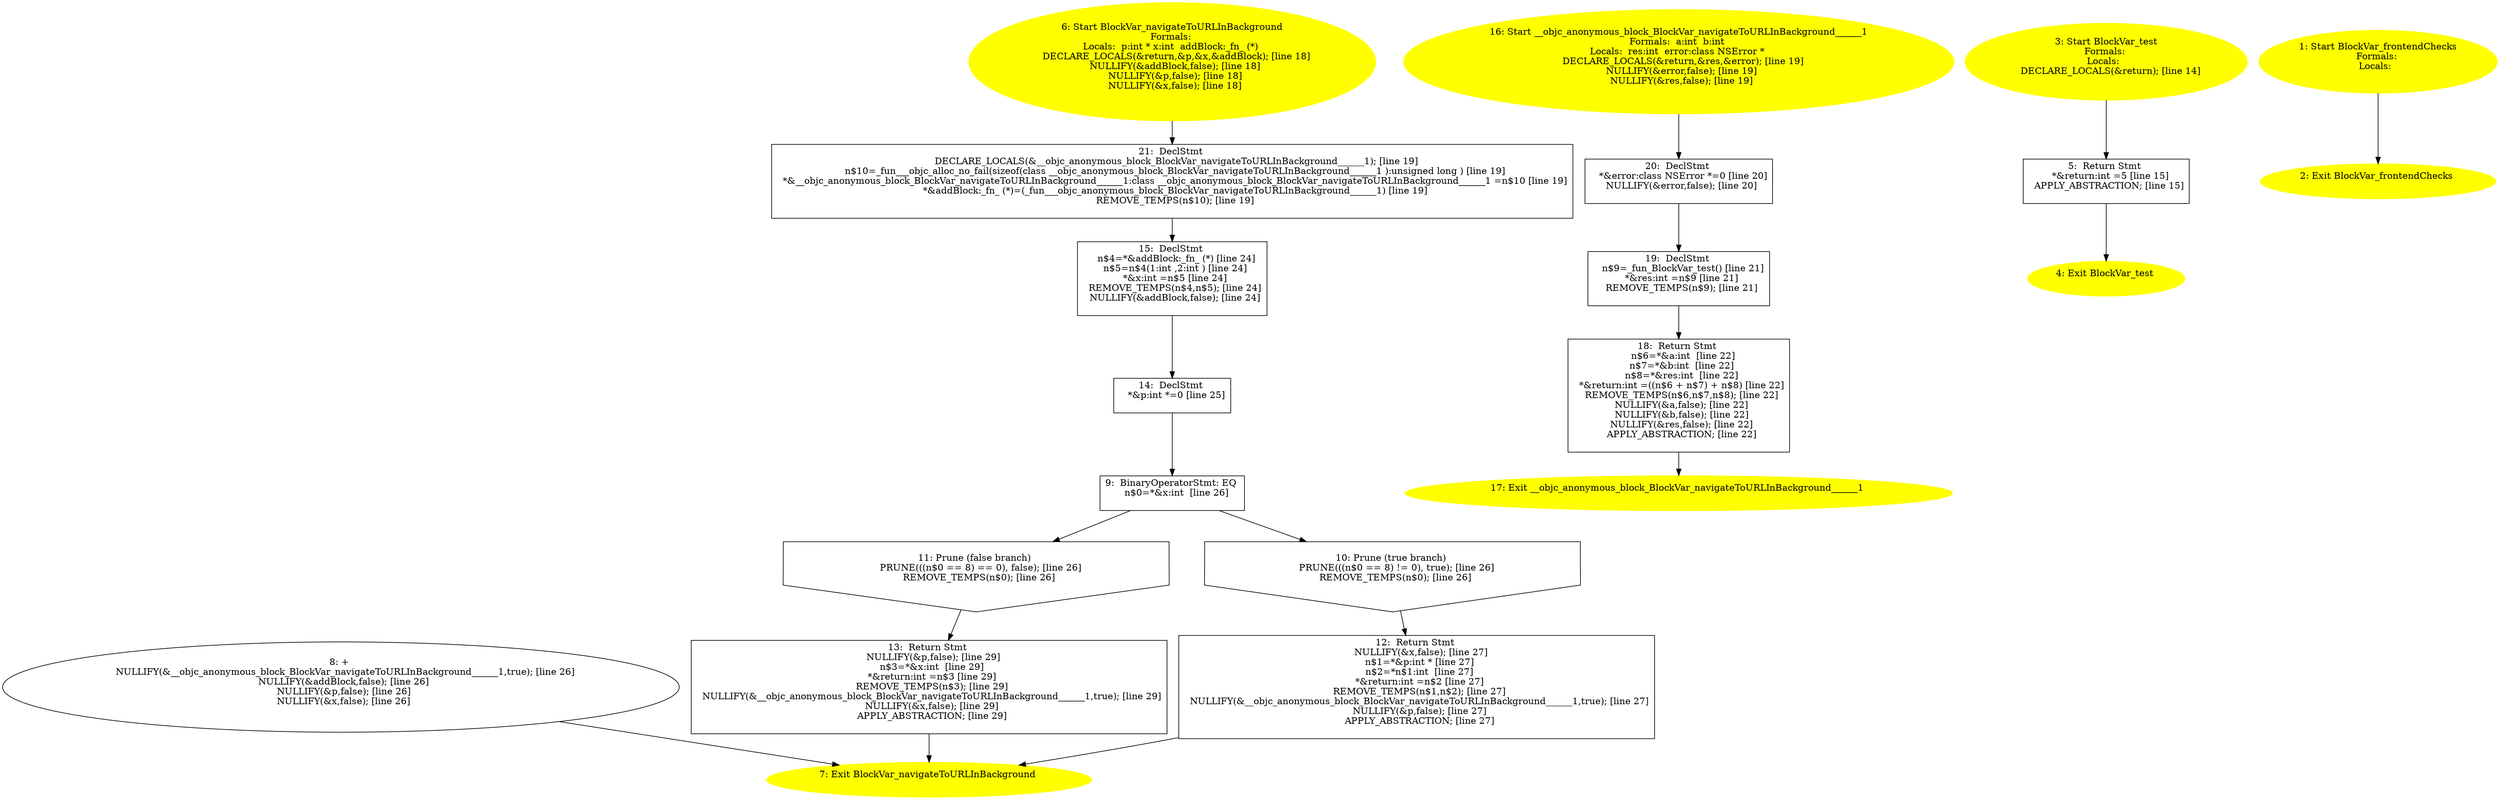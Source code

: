 digraph iCFG {
21 [label="21:  DeclStmt \n   DECLARE_LOCALS(&__objc_anonymous_block_BlockVar_navigateToURLInBackground______1); [line 19]\n  n$10=_fun___objc_alloc_no_fail(sizeof(class __objc_anonymous_block_BlockVar_navigateToURLInBackground______1 ):unsigned long ) [line 19]\n  *&__objc_anonymous_block_BlockVar_navigateToURLInBackground______1:class __objc_anonymous_block_BlockVar_navigateToURLInBackground______1 =n$10 [line 19]\n  *&addBlock:_fn_ (*)=(_fun___objc_anonymous_block_BlockVar_navigateToURLInBackground______1) [line 19]\n  REMOVE_TEMPS(n$10); [line 19]\n " shape="box"]
	

	 21 -> 15 ;
20 [label="20:  DeclStmt \n   *&error:class NSError *=0 [line 20]\n  NULLIFY(&error,false); [line 20]\n " shape="box"]
	

	 20 -> 19 ;
19 [label="19:  DeclStmt \n   n$9=_fun_BlockVar_test() [line 21]\n  *&res:int =n$9 [line 21]\n  REMOVE_TEMPS(n$9); [line 21]\n " shape="box"]
	

	 19 -> 18 ;
18 [label="18:  Return Stmt \n   n$6=*&a:int  [line 22]\n  n$7=*&b:int  [line 22]\n  n$8=*&res:int  [line 22]\n  *&return:int =((n$6 + n$7) + n$8) [line 22]\n  REMOVE_TEMPS(n$6,n$7,n$8); [line 22]\n  NULLIFY(&a,false); [line 22]\n  NULLIFY(&b,false); [line 22]\n  NULLIFY(&res,false); [line 22]\n  APPLY_ABSTRACTION; [line 22]\n " shape="box"]
	

	 18 -> 17 ;
17 [label="17: Exit __objc_anonymous_block_BlockVar_navigateToURLInBackground______1 \n  " color=yellow style=filled]
	

16 [label="16: Start __objc_anonymous_block_BlockVar_navigateToURLInBackground______1\nFormals:  a:int  b:int \nLocals:  res:int  error:class NSError * \n   DECLARE_LOCALS(&return,&res,&error); [line 19]\n  NULLIFY(&error,false); [line 19]\n  NULLIFY(&res,false); [line 19]\n " color=yellow style=filled]
	

	 16 -> 20 ;
15 [label="15:  DeclStmt \n   n$4=*&addBlock:_fn_ (*) [line 24]\n  n$5=n$4(1:int ,2:int ) [line 24]\n  *&x:int =n$5 [line 24]\n  REMOVE_TEMPS(n$4,n$5); [line 24]\n  NULLIFY(&addBlock,false); [line 24]\n " shape="box"]
	

	 15 -> 14 ;
14 [label="14:  DeclStmt \n   *&p:int *=0 [line 25]\n " shape="box"]
	

	 14 -> 9 ;
13 [label="13:  Return Stmt \n   NULLIFY(&p,false); [line 29]\n  n$3=*&x:int  [line 29]\n  *&return:int =n$3 [line 29]\n  REMOVE_TEMPS(n$3); [line 29]\n  NULLIFY(&__objc_anonymous_block_BlockVar_navigateToURLInBackground______1,true); [line 29]\n  NULLIFY(&x,false); [line 29]\n  APPLY_ABSTRACTION; [line 29]\n " shape="box"]
	

	 13 -> 7 ;
12 [label="12:  Return Stmt \n   NULLIFY(&x,false); [line 27]\n  n$1=*&p:int * [line 27]\n  n$2=*n$1:int  [line 27]\n  *&return:int =n$2 [line 27]\n  REMOVE_TEMPS(n$1,n$2); [line 27]\n  NULLIFY(&__objc_anonymous_block_BlockVar_navigateToURLInBackground______1,true); [line 27]\n  NULLIFY(&p,false); [line 27]\n  APPLY_ABSTRACTION; [line 27]\n " shape="box"]
	

	 12 -> 7 ;
11 [label="11: Prune (false branch) \n   PRUNE(((n$0 == 8) == 0), false); [line 26]\n  REMOVE_TEMPS(n$0); [line 26]\n " shape="invhouse"]
	

	 11 -> 13 ;
10 [label="10: Prune (true branch) \n   PRUNE(((n$0 == 8) != 0), true); [line 26]\n  REMOVE_TEMPS(n$0); [line 26]\n " shape="invhouse"]
	

	 10 -> 12 ;
9 [label="9:  BinaryOperatorStmt: EQ \n   n$0=*&x:int  [line 26]\n " shape="box"]
	

	 9 -> 10 ;
	 9 -> 11 ;
8 [label="8: + \n   NULLIFY(&__objc_anonymous_block_BlockVar_navigateToURLInBackground______1,true); [line 26]\n  NULLIFY(&addBlock,false); [line 26]\n  NULLIFY(&p,false); [line 26]\n  NULLIFY(&x,false); [line 26]\n " ]
	

	 8 -> 7 ;
7 [label="7: Exit BlockVar_navigateToURLInBackground \n  " color=yellow style=filled]
	

6 [label="6: Start BlockVar_navigateToURLInBackground\nFormals: \nLocals:  p:int * x:int  addBlock:_fn_ (*) \n   DECLARE_LOCALS(&return,&p,&x,&addBlock); [line 18]\n  NULLIFY(&addBlock,false); [line 18]\n  NULLIFY(&p,false); [line 18]\n  NULLIFY(&x,false); [line 18]\n " color=yellow style=filled]
	

	 6 -> 21 ;
5 [label="5:  Return Stmt \n   *&return:int =5 [line 15]\n  APPLY_ABSTRACTION; [line 15]\n " shape="box"]
	

	 5 -> 4 ;
4 [label="4: Exit BlockVar_test \n  " color=yellow style=filled]
	

3 [label="3: Start BlockVar_test\nFormals: \nLocals:  \n   DECLARE_LOCALS(&return); [line 14]\n " color=yellow style=filled]
	

	 3 -> 5 ;
2 [label="2: Exit BlockVar_frontendChecks \n  " color=yellow style=filled]
	

1 [label="1: Start BlockVar_frontendChecks\nFormals: \nLocals:  \n  " color=yellow style=filled]
	

	 1 -> 2 ;
}
